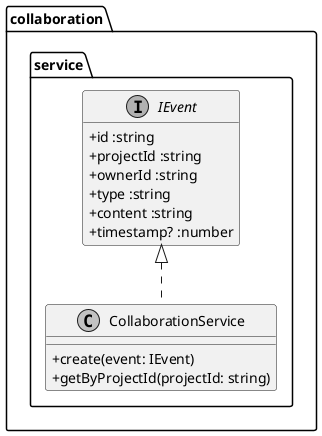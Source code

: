   @startuml

 skinparam monochrome true
 skinparam classAttributeIconSize 0
 top to bottom direction
package "collaboration.service"{
  
  interface "IEvent" {
  + id :string
  + projectId :string
  + ownerId :string
  + type :string
  + content :string
  + timestamp? :number
  }
  hide IEvent  methods
  
class CollaborationService{
  + create(event: IEvent)
  + getByProjectId(projectId: string)

}
 IEvent <|.. CollaborationService
  
  
}


@enduml